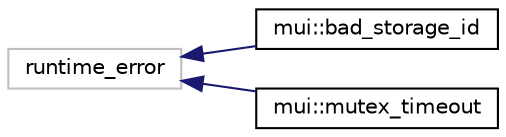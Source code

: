 digraph "Graphical Class Hierarchy"
{
 // LATEX_PDF_SIZE
  edge [fontname="Helvetica",fontsize="10",labelfontname="Helvetica",labelfontsize="10"];
  node [fontname="Helvetica",fontsize="10",shape=record];
  rankdir="LR";
  Node65 [label="runtime_error",height=0.2,width=0.4,color="grey75", fillcolor="white", style="filled",tooltip=" "];
  Node65 -> Node0 [dir="back",color="midnightblue",fontsize="10",style="solid",fontname="Helvetica"];
  Node0 [label="mui::bad_storage_id",height=0.2,width=0.4,color="black", fillcolor="white", style="filled",URL="$structmui_1_1bad__storage__id.html",tooltip=" "];
  Node65 -> Node67 [dir="back",color="midnightblue",fontsize="10",style="solid",fontname="Helvetica"];
  Node67 [label="mui::mutex_timeout",height=0.2,width=0.4,color="black", fillcolor="white", style="filled",URL="$structmui_1_1mutex__timeout.html",tooltip=" "];
}

